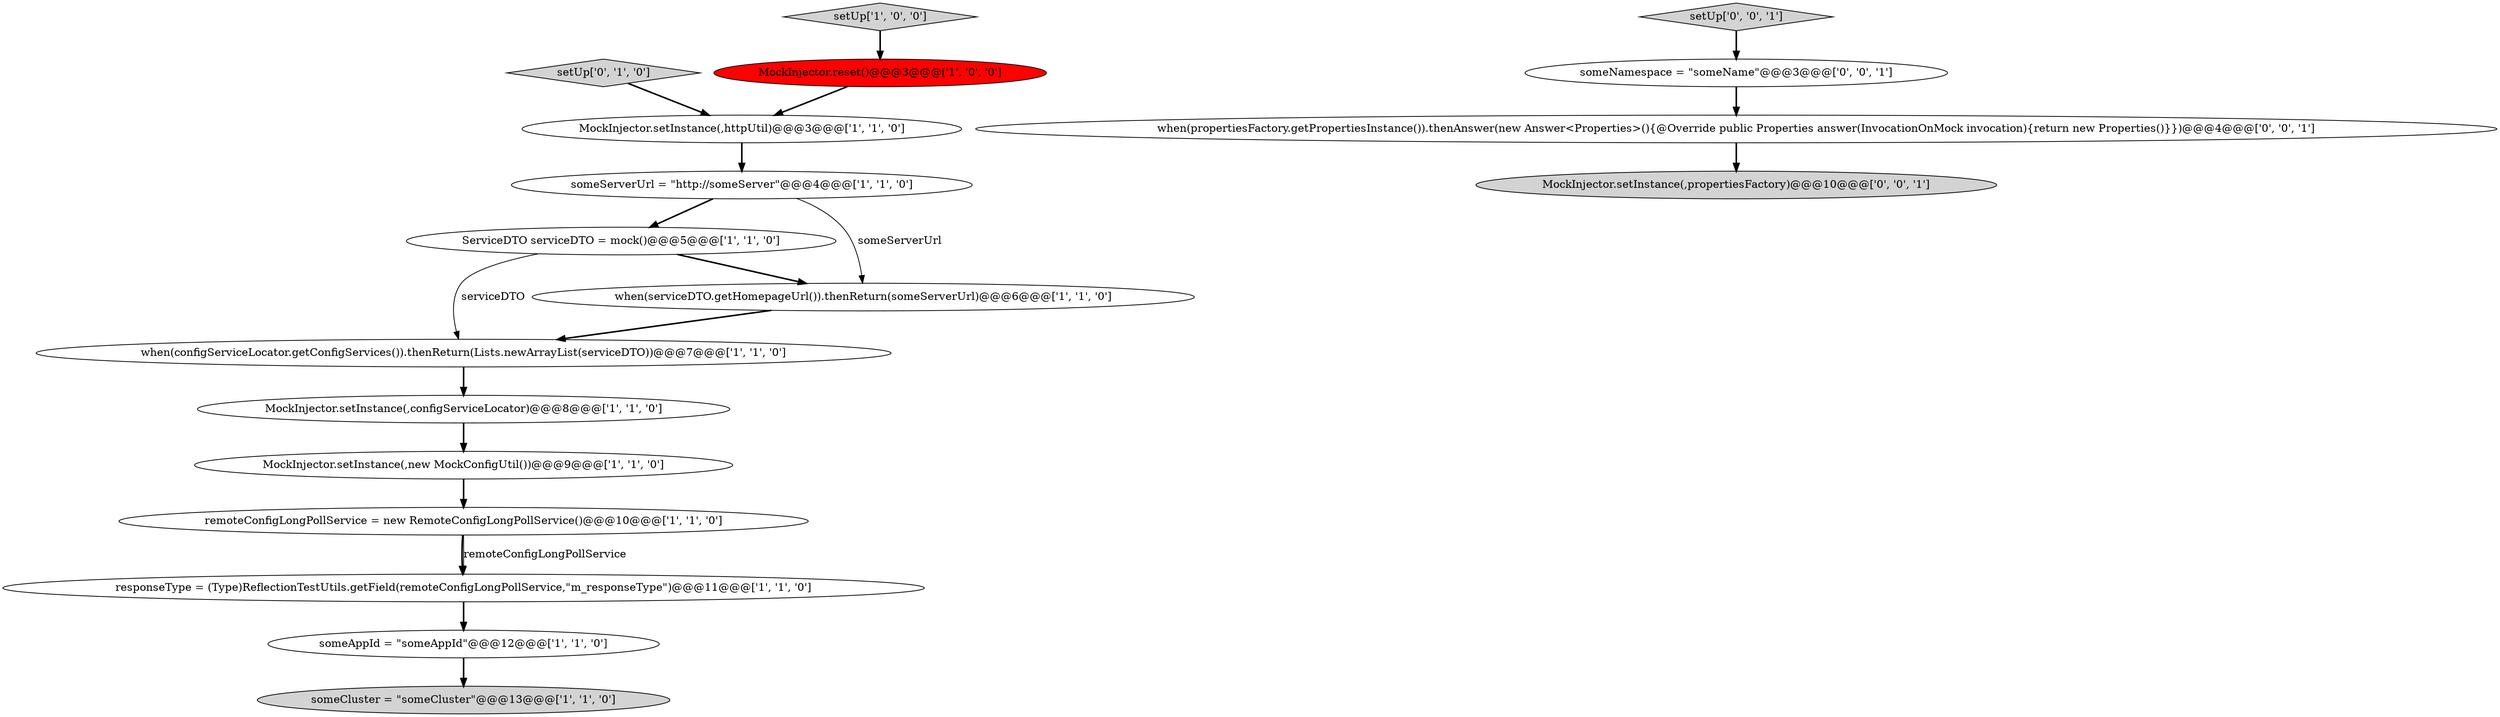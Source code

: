 digraph {
0 [style = filled, label = "MockInjector.reset()@@@3@@@['1', '0', '0']", fillcolor = red, shape = ellipse image = "AAA1AAABBB1BBB"];
5 [style = filled, label = "remoteConfigLongPollService = new RemoteConfigLongPollService()@@@10@@@['1', '1', '0']", fillcolor = white, shape = ellipse image = "AAA0AAABBB1BBB"];
13 [style = filled, label = "setUp['0', '1', '0']", fillcolor = lightgray, shape = diamond image = "AAA0AAABBB2BBB"];
8 [style = filled, label = "MockInjector.setInstance(,httpUtil)@@@3@@@['1', '1', '0']", fillcolor = white, shape = ellipse image = "AAA0AAABBB1BBB"];
9 [style = filled, label = "responseType = (Type)ReflectionTestUtils.getField(remoteConfigLongPollService,\"m_responseType\")@@@11@@@['1', '1', '0']", fillcolor = white, shape = ellipse image = "AAA0AAABBB1BBB"];
11 [style = filled, label = "ServiceDTO serviceDTO = mock()@@@5@@@['1', '1', '0']", fillcolor = white, shape = ellipse image = "AAA0AAABBB1BBB"];
15 [style = filled, label = "when(propertiesFactory.getPropertiesInstance()).thenAnswer(new Answer<Properties>(){@Override public Properties answer(InvocationOnMock invocation){return new Properties()}})@@@4@@@['0', '0', '1']", fillcolor = white, shape = ellipse image = "AAA0AAABBB3BBB"];
16 [style = filled, label = "setUp['0', '0', '1']", fillcolor = lightgray, shape = diamond image = "AAA0AAABBB3BBB"];
17 [style = filled, label = "someNamespace = \"someName\"@@@3@@@['0', '0', '1']", fillcolor = white, shape = ellipse image = "AAA0AAABBB3BBB"];
12 [style = filled, label = "someCluster = \"someCluster\"@@@13@@@['1', '1', '0']", fillcolor = lightgray, shape = ellipse image = "AAA0AAABBB1BBB"];
3 [style = filled, label = "MockInjector.setInstance(,configServiceLocator)@@@8@@@['1', '1', '0']", fillcolor = white, shape = ellipse image = "AAA0AAABBB1BBB"];
14 [style = filled, label = "MockInjector.setInstance(,propertiesFactory)@@@10@@@['0', '0', '1']", fillcolor = lightgray, shape = ellipse image = "AAA0AAABBB3BBB"];
2 [style = filled, label = "when(configServiceLocator.getConfigServices()).thenReturn(Lists.newArrayList(serviceDTO))@@@7@@@['1', '1', '0']", fillcolor = white, shape = ellipse image = "AAA0AAABBB1BBB"];
1 [style = filled, label = "when(serviceDTO.getHomepageUrl()).thenReturn(someServerUrl)@@@6@@@['1', '1', '0']", fillcolor = white, shape = ellipse image = "AAA0AAABBB1BBB"];
7 [style = filled, label = "setUp['1', '0', '0']", fillcolor = lightgray, shape = diamond image = "AAA0AAABBB1BBB"];
4 [style = filled, label = "MockInjector.setInstance(,new MockConfigUtil())@@@9@@@['1', '1', '0']", fillcolor = white, shape = ellipse image = "AAA0AAABBB1BBB"];
10 [style = filled, label = "someAppId = \"someAppId\"@@@12@@@['1', '1', '0']", fillcolor = white, shape = ellipse image = "AAA0AAABBB1BBB"];
6 [style = filled, label = "someServerUrl = \"http://someServer\"@@@4@@@['1', '1', '0']", fillcolor = white, shape = ellipse image = "AAA0AAABBB1BBB"];
6->1 [style = solid, label="someServerUrl"];
1->2 [style = bold, label=""];
8->6 [style = bold, label=""];
7->0 [style = bold, label=""];
16->17 [style = bold, label=""];
9->10 [style = bold, label=""];
13->8 [style = bold, label=""];
5->9 [style = bold, label=""];
15->14 [style = bold, label=""];
11->2 [style = solid, label="serviceDTO"];
11->1 [style = bold, label=""];
3->4 [style = bold, label=""];
4->5 [style = bold, label=""];
10->12 [style = bold, label=""];
6->11 [style = bold, label=""];
2->3 [style = bold, label=""];
0->8 [style = bold, label=""];
17->15 [style = bold, label=""];
5->9 [style = solid, label="remoteConfigLongPollService"];
}
